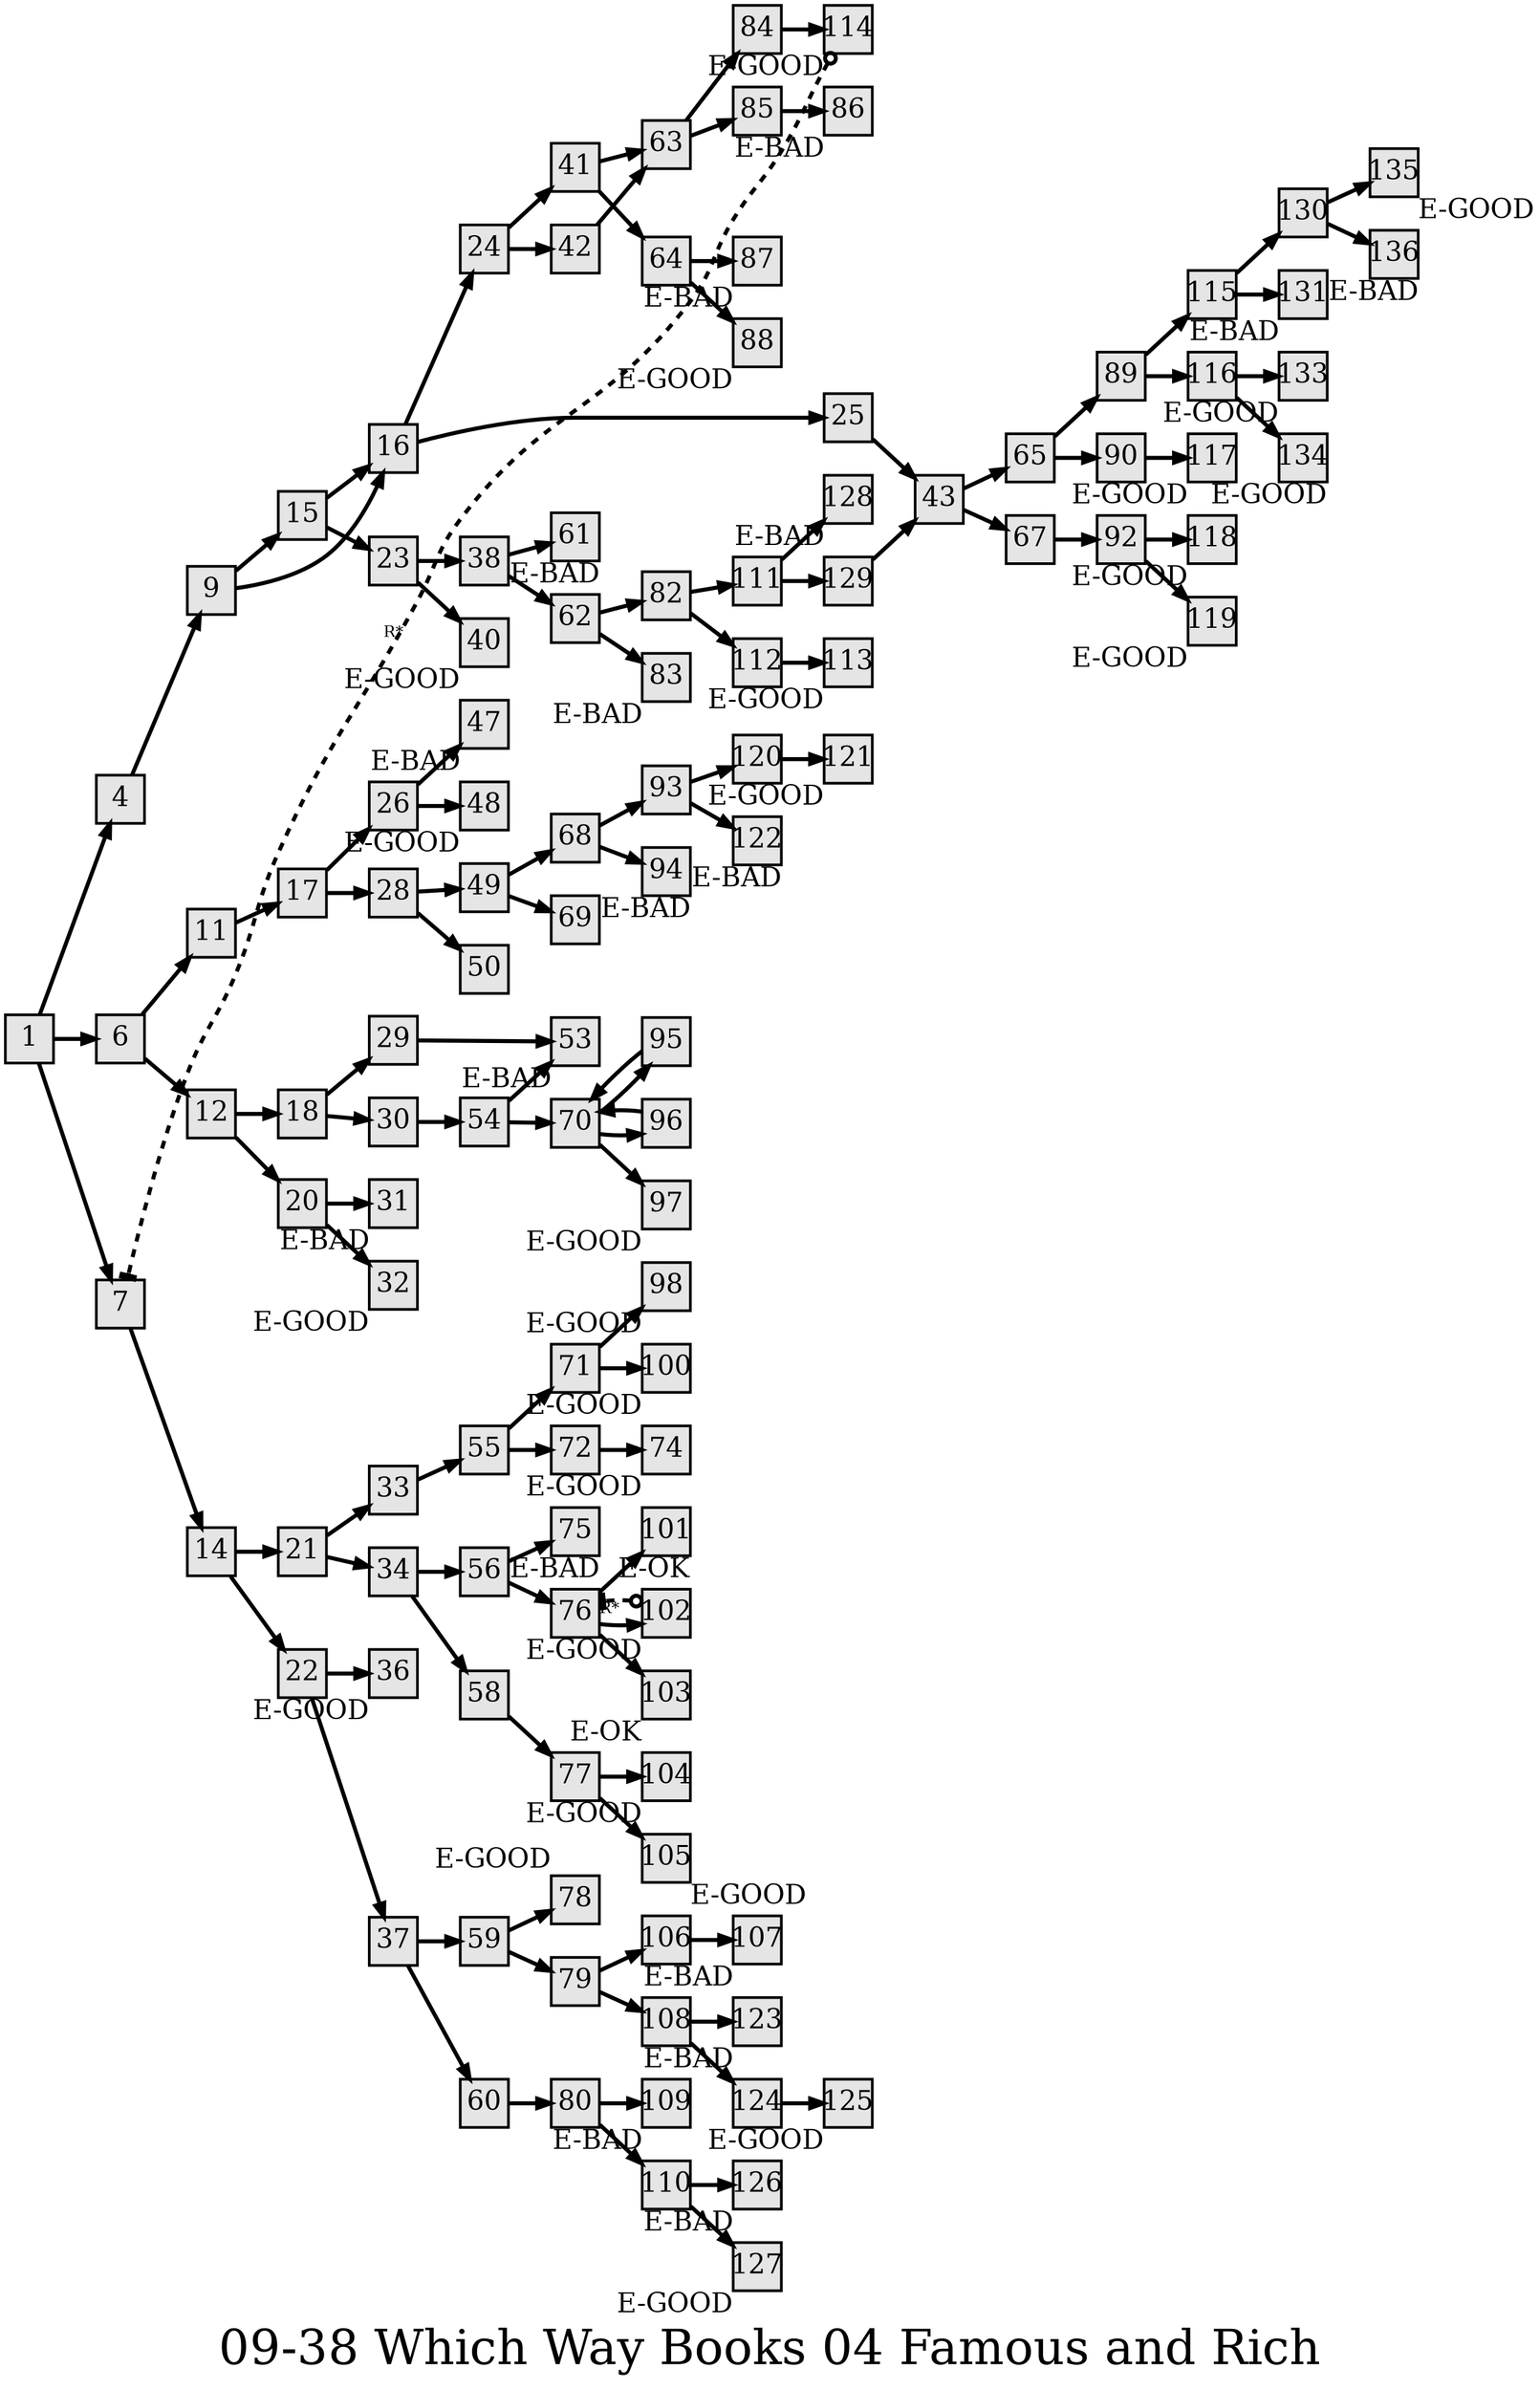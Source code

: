 digraph g{
  graph [ label="09-38 Which Way Books 04 Famous and Rich" rankdir=LR, ordering=out, fontsize=36, nodesep="0.35", ranksep="0.45"];
  node  [shape=rect, penwidth=2, fontsize=20, style=filled, fillcolor=grey90, margin="0,0", labelfloat=true, regular=true, fixedsize=true];
  edge  [labelfloat=true, penwidth=3, fontsize=12];
  // ---;
  // group  : Katz;
  // id     :;
  // gbid   :;
  // series :;
  // title  :;
  // author :;
  // credit:;
  // - name : Juliet Way-Henthorne;
  // role : encoder;
  // date : 2017-08-31;
  // - name : Jeremy Douglass;
  // role : editor;
  // date : 2017-10-19;
  // render:;
  // - name   : small;
  // styles : gvStyles-small.txt;
  // engine : dot;
  // comment: >;
  
  // ---;
  
  // From | To | Label;
  
  1 -> 4;
  1 -> 6;
  1 -> 7;
  4 -> 9;
  6 -> 11;
  6 -> 12;
  7 -> 14;
  9 -> 15;
  9 -> 16;
  11 -> 17;
  12 -> 18;
  12 -> 20;
  14 -> 21;
  14 -> 22;
  15 -> 16;
  15 -> 23;
  16 -> 24;
  16 -> 25;
  17 -> 26;
  17 -> 28;
  18 -> 29;
  18 -> 30;
  20 -> 31;
  20 -> 32;
  21 -> 33;
  21 -> 34;
  22 -> 36;
  22 -> 37;
  23 -> 38;
  23 -> 40;
  24 -> 41;
  24 -> 42;
  25 -> 43;
  26 -> 47;
  26 -> 48;
  28 -> 49;
  28 -> 50;
  29 -> 53;
  30 -> 54;
  31	[ xlabel="E-BAD" ];
  32	[ xlabel="E-GOOD" ];
  33 -> 55;
  34 -> 56;
  34 -> 58;
  36	[ xlabel="E-GOOD" ];
  37 -> 59;
  37 -> 60;
  38 -> 61;
  38 -> 62;
  40	[ xlabel="E-GOOD" ];
  41 -> 63;
  41 -> 64;
  42 -> 63;
  43 -> 65;
  43 -> 67;
  47	[ xlabel="E-BAD" ];
  48	[ xlabel="E-GOOD" ];
  49 -> 68;
  49 -> 69;
  53	[ xlabel="E-BAD" ];
  54 -> 53;
  54 -> 70;
  55 -> 71;
  55 -> 72;
  56 -> 75;
  56 -> 76;
  58 -> 77;
  59 -> 78;
  59 -> 79;
  60 -> 80;
  61	[ xlabel="E-BAD" ];
  62 -> 82;
  62 -> 83;
  63 -> 84;
  63 -> 85;
  64 -> 87;
  64 -> 88;
  65 -> 89;
  65 -> 90;
  67 -> 92;
  68 -> 93;
  68 -> 94;
  70 -> 95;
  70 -> 96;
  70 -> 97;
  71 -> 98;
  71 -> 100;
  72 -> 74;
  74	[ xlabel="E-GOOD" ];
  75	[ xlabel="E-BAD" ];
  76 -> 101;
  76 -> 102;
  76 -> 103;
  77 -> 104;
  77 -> 105;
  78	[ xlabel="E-GOOD" ];
  79 -> 106;
  79 -> 108;
  80 -> 109;
  80 -> 110;
  82 -> 111;
  82 -> 112;
  83	[ xlabel="E-BAD" ];
  84 -> 114;
  85 -> 86;
  86	[ xlabel="E-BAD" ];
  87	[ xlabel="E-BAD" ];
  88	[ xlabel="E-GOOD" ];
  89 -> 115;
  89 -> 116;
  90 -> 117;
  92 -> 118;
  92 -> 119;
  93 -> 120;
  93 -> 122;
  94	[ xlabel="E-BAD" ];
  95 -> 70;
  96 -> 70;
  97	[ xlabel="E-GOOD" ];
  98	[ xlabel="E-GOOD" ];
  100	[ xlabel="E-GOOD" ];
  101	[ xlabel="E-OK" ];
  102	[ xlabel="E-GOOD" ];
  102 -> 76	[ xlabel="R*", dir=both, arrowhead=tee, arrowtail=odot, style=dashed, constraint=false, label="" ];
  103	[ xlabel="E-OK" ];
  104	[ xlabel="E-GOOD" ];
  105	[ xlabel="E-GOOD" ];
  106 -> 107;
  107	[ xlabel="E-BAD" ];
  108 -> 123;
  108 -> 124;
  109	[ xlabel="E-BAD" ];
  110 -> 126;
  110 -> 127;
  111 -> 128;
  111 -> 129;
  112 -> 113;
  113	[ xlabel="E-GOOD" ];
  114	[ xlabel="E-GOOD" ];
  114 -> 7	[ xlabel="R*", dir=both, arrowhead=tee, arrowtail=odot, style=dashed, constraint=false, label="" ];
  115 -> 130;
  115 -> 131;
  116 -> 133;
  116 -> 134;
  117	[ xlabel="E-GOOD" ];
  118	[ xlabel="E-GOOD" ];
  119	[ xlabel="E-GOOD" ];
  120 -> 121;
  121	[ xlabel="E-GOOD" ];
  122	[ xlabel="E-BAD" ];
  123	[ xlabel="E-BAD" ];
  124 -> 125;
  125	[ xlabel="E-GOOD" ];
  126	[ xlabel="E-BAD" ];
  127	[ xlabel="E-GOOD" ];
  128	[ xlabel="E-BAD" ];
  129 -> 43;
  130 -> 135;
  130 -> 136;
  131	[ xlabel="E-BAD" ];
  133	[ xlabel="E-GOOD" ];
  134	[ xlabel="E-GOOD" ];
  135	[ xlabel="E-GOOD" ];
  136	[ xlabel="E-BAD" ];
}

